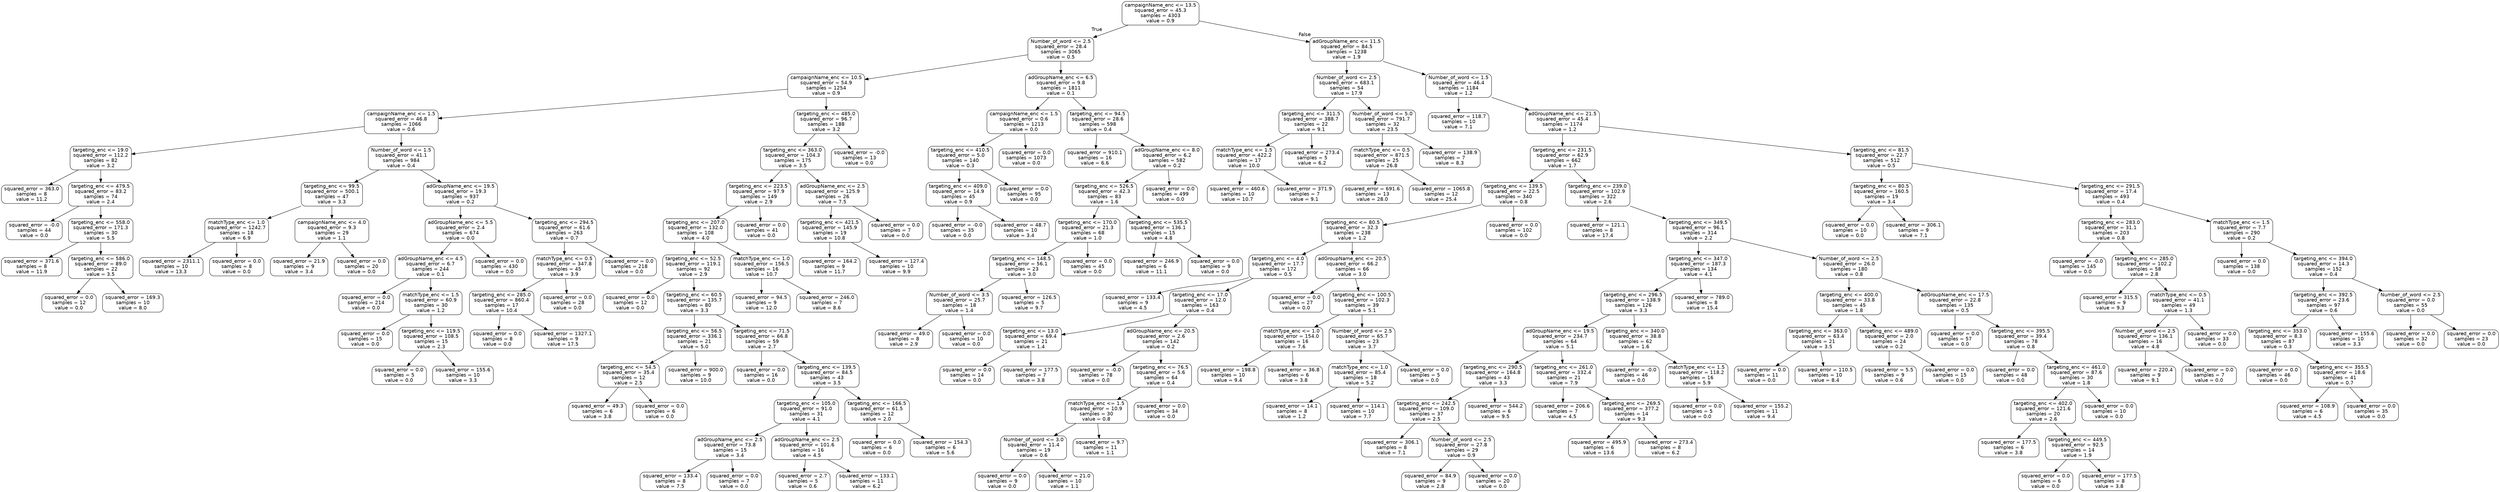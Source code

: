 digraph Tree {
node [shape=box, style="rounded", color="black", fontname="helvetica"] ;
edge [fontname="helvetica"] ;
0 [label="campaignName_enc <= 13.5\nsquared_error = 45.3\nsamples = 4303\nvalue = 0.9"] ;
1 [label="Number_of_word <= 2.5\nsquared_error = 28.4\nsamples = 3065\nvalue = 0.5"] ;
0 -> 1 [labeldistance=2.5, labelangle=45, headlabel="True"] ;
2 [label="campaignName_enc <= 10.5\nsquared_error = 54.9\nsamples = 1254\nvalue = 0.9"] ;
1 -> 2 ;
3 [label="campaignName_enc <= 1.5\nsquared_error = 46.8\nsamples = 1066\nvalue = 0.6"] ;
2 -> 3 ;
4 [label="targeting_enc <= 19.0\nsquared_error = 112.2\nsamples = 82\nvalue = 3.2"] ;
3 -> 4 ;
5 [label="squared_error = 363.0\nsamples = 8\nvalue = 11.2"] ;
4 -> 5 ;
6 [label="targeting_enc <= 479.5\nsquared_error = 83.2\nsamples = 74\nvalue = 2.4"] ;
4 -> 6 ;
7 [label="squared_error = -0.0\nsamples = 44\nvalue = 0.0"] ;
6 -> 7 ;
8 [label="targeting_enc <= 558.0\nsquared_error = 171.3\nsamples = 30\nvalue = 5.5"] ;
6 -> 8 ;
9 [label="squared_error = 371.6\nsamples = 8\nvalue = 11.9"] ;
8 -> 9 ;
10 [label="targeting_enc <= 586.0\nsquared_error = 89.0\nsamples = 22\nvalue = 3.5"] ;
8 -> 10 ;
11 [label="squared_error = 0.0\nsamples = 12\nvalue = 0.0"] ;
10 -> 11 ;
12 [label="squared_error = 169.3\nsamples = 10\nvalue = 8.0"] ;
10 -> 12 ;
13 [label="Number_of_word <= 1.5\nsquared_error = 41.1\nsamples = 984\nvalue = 0.4"] ;
3 -> 13 ;
14 [label="targeting_enc <= 99.5\nsquared_error = 500.1\nsamples = 47\nvalue = 3.3"] ;
13 -> 14 ;
15 [label="matchType_enc <= 1.0\nsquared_error = 1242.7\nsamples = 18\nvalue = 6.9"] ;
14 -> 15 ;
16 [label="squared_error = 2311.1\nsamples = 10\nvalue = 13.3"] ;
15 -> 16 ;
17 [label="squared_error = 0.0\nsamples = 8\nvalue = 0.0"] ;
15 -> 17 ;
18 [label="campaignName_enc <= 4.0\nsquared_error = 9.3\nsamples = 29\nvalue = 1.1"] ;
14 -> 18 ;
19 [label="squared_error = 21.9\nsamples = 9\nvalue = 3.4"] ;
18 -> 19 ;
20 [label="squared_error = 0.0\nsamples = 20\nvalue = 0.0"] ;
18 -> 20 ;
21 [label="adGroupName_enc <= 19.5\nsquared_error = 19.3\nsamples = 937\nvalue = 0.2"] ;
13 -> 21 ;
22 [label="adGroupName_enc <= 5.5\nsquared_error = 2.4\nsamples = 674\nvalue = 0.0"] ;
21 -> 22 ;
23 [label="adGroupName_enc <= 4.5\nsquared_error = 6.7\nsamples = 244\nvalue = 0.1"] ;
22 -> 23 ;
24 [label="squared_error = 0.0\nsamples = 214\nvalue = 0.0"] ;
23 -> 24 ;
25 [label="matchType_enc <= 1.5\nsquared_error = 60.9\nsamples = 30\nvalue = 1.2"] ;
23 -> 25 ;
26 [label="squared_error = 0.0\nsamples = 15\nvalue = 0.0"] ;
25 -> 26 ;
27 [label="targeting_enc <= 119.5\nsquared_error = 108.5\nsamples = 15\nvalue = 2.3"] ;
25 -> 27 ;
28 [label="squared_error = 0.0\nsamples = 5\nvalue = 0.0"] ;
27 -> 28 ;
29 [label="squared_error = 155.6\nsamples = 10\nvalue = 3.3"] ;
27 -> 29 ;
30 [label="squared_error = 0.0\nsamples = 430\nvalue = 0.0"] ;
22 -> 30 ;
31 [label="targeting_enc <= 294.5\nsquared_error = 61.6\nsamples = 263\nvalue = 0.7"] ;
21 -> 31 ;
32 [label="matchType_enc <= 0.5\nsquared_error = 347.8\nsamples = 45\nvalue = 3.9"] ;
31 -> 32 ;
33 [label="targeting_enc <= 285.0\nsquared_error = 860.4\nsamples = 17\nvalue = 10.4"] ;
32 -> 33 ;
34 [label="squared_error = 0.0\nsamples = 8\nvalue = 0.0"] ;
33 -> 34 ;
35 [label="squared_error = 1327.1\nsamples = 9\nvalue = 17.5"] ;
33 -> 35 ;
36 [label="squared_error = 0.0\nsamples = 28\nvalue = 0.0"] ;
32 -> 36 ;
37 [label="squared_error = 0.0\nsamples = 218\nvalue = 0.0"] ;
31 -> 37 ;
38 [label="targeting_enc <= 485.0\nsquared_error = 96.7\nsamples = 188\nvalue = 3.2"] ;
2 -> 38 ;
39 [label="targeting_enc <= 363.0\nsquared_error = 104.3\nsamples = 175\nvalue = 3.5"] ;
38 -> 39 ;
40 [label="targeting_enc <= 223.5\nsquared_error = 97.9\nsamples = 149\nvalue = 2.9"] ;
39 -> 40 ;
41 [label="targeting_enc <= 207.0\nsquared_error = 132.0\nsamples = 108\nvalue = 4.0"] ;
40 -> 41 ;
42 [label="targeting_enc <= 52.5\nsquared_error = 119.1\nsamples = 92\nvalue = 2.9"] ;
41 -> 42 ;
43 [label="squared_error = 0.0\nsamples = 12\nvalue = 0.0"] ;
42 -> 43 ;
44 [label="targeting_enc <= 60.5\nsquared_error = 135.7\nsamples = 80\nvalue = 3.3"] ;
42 -> 44 ;
45 [label="targeting_enc <= 56.5\nsquared_error = 336.1\nsamples = 21\nvalue = 5.0"] ;
44 -> 45 ;
46 [label="targeting_enc <= 54.5\nsquared_error = 35.4\nsamples = 12\nvalue = 2.5"] ;
45 -> 46 ;
47 [label="squared_error = 49.3\nsamples = 6\nvalue = 3.8"] ;
46 -> 47 ;
48 [label="squared_error = 0.0\nsamples = 6\nvalue = 0.0"] ;
46 -> 48 ;
49 [label="squared_error = 900.0\nsamples = 9\nvalue = 10.0"] ;
45 -> 49 ;
50 [label="targeting_enc <= 71.5\nsquared_error = 66.8\nsamples = 59\nvalue = 2.7"] ;
44 -> 50 ;
51 [label="squared_error = 0.0\nsamples = 16\nvalue = 0.0"] ;
50 -> 51 ;
52 [label="targeting_enc <= 139.5\nsquared_error = 84.5\nsamples = 43\nvalue = 3.5"] ;
50 -> 52 ;
53 [label="targeting_enc <= 105.0\nsquared_error = 91.0\nsamples = 31\nvalue = 4.1"] ;
52 -> 53 ;
54 [label="adGroupName_enc <= 2.5\nsquared_error = 73.8\nsamples = 15\nvalue = 3.4"] ;
53 -> 54 ;
55 [label="squared_error = 133.4\nsamples = 8\nvalue = 7.5"] ;
54 -> 55 ;
56 [label="squared_error = 0.0\nsamples = 7\nvalue = 0.0"] ;
54 -> 56 ;
57 [label="adGroupName_enc <= 2.5\nsquared_error = 101.6\nsamples = 16\nvalue = 4.5"] ;
53 -> 57 ;
58 [label="squared_error = 2.7\nsamples = 5\nvalue = 0.6"] ;
57 -> 58 ;
59 [label="squared_error = 133.1\nsamples = 11\nvalue = 6.2"] ;
57 -> 59 ;
60 [label="targeting_enc <= 166.5\nsquared_error = 61.5\nsamples = 12\nvalue = 2.0"] ;
52 -> 60 ;
61 [label="squared_error = 0.0\nsamples = 6\nvalue = 0.0"] ;
60 -> 61 ;
62 [label="squared_error = 154.3\nsamples = 6\nvalue = 5.6"] ;
60 -> 62 ;
63 [label="matchType_enc <= 1.0\nsquared_error = 156.5\nsamples = 16\nvalue = 10.7"] ;
41 -> 63 ;
64 [label="squared_error = 94.5\nsamples = 9\nvalue = 12.0"] ;
63 -> 64 ;
65 [label="squared_error = 246.0\nsamples = 7\nvalue = 8.6"] ;
63 -> 65 ;
66 [label="squared_error = 0.0\nsamples = 41\nvalue = 0.0"] ;
40 -> 66 ;
67 [label="adGroupName_enc <= 2.5\nsquared_error = 125.9\nsamples = 26\nvalue = 7.5"] ;
39 -> 67 ;
68 [label="targeting_enc <= 421.5\nsquared_error = 145.9\nsamples = 19\nvalue = 10.8"] ;
67 -> 68 ;
69 [label="squared_error = 164.2\nsamples = 9\nvalue = 11.7"] ;
68 -> 69 ;
70 [label="squared_error = 127.4\nsamples = 10\nvalue = 9.9"] ;
68 -> 70 ;
71 [label="squared_error = 0.0\nsamples = 7\nvalue = 0.0"] ;
67 -> 71 ;
72 [label="squared_error = -0.0\nsamples = 13\nvalue = 0.0"] ;
38 -> 72 ;
73 [label="adGroupName_enc <= 6.5\nsquared_error = 9.8\nsamples = 1811\nvalue = 0.1"] ;
1 -> 73 ;
74 [label="campaignName_enc <= 1.5\nsquared_error = 0.6\nsamples = 1213\nvalue = 0.0"] ;
73 -> 74 ;
75 [label="targeting_enc <= 410.5\nsquared_error = 5.0\nsamples = 140\nvalue = 0.3"] ;
74 -> 75 ;
76 [label="targeting_enc <= 409.0\nsquared_error = 14.9\nsamples = 45\nvalue = 0.9"] ;
75 -> 76 ;
77 [label="squared_error = -0.0\nsamples = 35\nvalue = 0.0"] ;
76 -> 77 ;
78 [label="squared_error = 48.7\nsamples = 10\nvalue = 3.4"] ;
76 -> 78 ;
79 [label="squared_error = 0.0\nsamples = 95\nvalue = 0.0"] ;
75 -> 79 ;
80 [label="squared_error = 0.0\nsamples = 1073\nvalue = 0.0"] ;
74 -> 80 ;
81 [label="targeting_enc <= 94.5\nsquared_error = 28.6\nsamples = 598\nvalue = 0.4"] ;
73 -> 81 ;
82 [label="squared_error = 910.1\nsamples = 16\nvalue = 6.6"] ;
81 -> 82 ;
83 [label="adGroupName_enc <= 8.0\nsquared_error = 6.2\nsamples = 582\nvalue = 0.2"] ;
81 -> 83 ;
84 [label="targeting_enc <= 526.5\nsquared_error = 42.3\nsamples = 83\nvalue = 1.6"] ;
83 -> 84 ;
85 [label="targeting_enc <= 170.0\nsquared_error = 21.3\nsamples = 68\nvalue = 1.0"] ;
84 -> 85 ;
86 [label="targeting_enc <= 148.5\nsquared_error = 56.1\nsamples = 23\nvalue = 3.0"] ;
85 -> 86 ;
87 [label="Number_of_word <= 3.5\nsquared_error = 25.7\nsamples = 18\nvalue = 1.4"] ;
86 -> 87 ;
88 [label="squared_error = 49.0\nsamples = 8\nvalue = 2.9"] ;
87 -> 88 ;
89 [label="squared_error = 0.0\nsamples = 10\nvalue = 0.0"] ;
87 -> 89 ;
90 [label="squared_error = 126.5\nsamples = 5\nvalue = 9.7"] ;
86 -> 90 ;
91 [label="squared_error = 0.0\nsamples = 45\nvalue = 0.0"] ;
85 -> 91 ;
92 [label="targeting_enc <= 535.5\nsquared_error = 136.1\nsamples = 15\nvalue = 4.8"] ;
84 -> 92 ;
93 [label="squared_error = 246.9\nsamples = 6\nvalue = 11.1"] ;
92 -> 93 ;
94 [label="squared_error = 0.0\nsamples = 9\nvalue = 0.0"] ;
92 -> 94 ;
95 [label="squared_error = 0.0\nsamples = 499\nvalue = 0.0"] ;
83 -> 95 ;
96 [label="adGroupName_enc <= 11.5\nsquared_error = 84.5\nsamples = 1238\nvalue = 1.9"] ;
0 -> 96 [labeldistance=2.5, labelangle=-45, headlabel="False"] ;
97 [label="Number_of_word <= 2.5\nsquared_error = 683.1\nsamples = 54\nvalue = 17.9"] ;
96 -> 97 ;
98 [label="targeting_enc <= 311.5\nsquared_error = 388.7\nsamples = 22\nvalue = 9.1"] ;
97 -> 98 ;
99 [label="matchType_enc <= 1.5\nsquared_error = 422.2\nsamples = 17\nvalue = 10.0"] ;
98 -> 99 ;
100 [label="squared_error = 460.6\nsamples = 10\nvalue = 10.7"] ;
99 -> 100 ;
101 [label="squared_error = 371.9\nsamples = 7\nvalue = 9.1"] ;
99 -> 101 ;
102 [label="squared_error = 273.4\nsamples = 5\nvalue = 6.2"] ;
98 -> 102 ;
103 [label="Number_of_word <= 5.0\nsquared_error = 791.7\nsamples = 32\nvalue = 23.5"] ;
97 -> 103 ;
104 [label="matchType_enc <= 0.5\nsquared_error = 871.5\nsamples = 25\nvalue = 26.8"] ;
103 -> 104 ;
105 [label="squared_error = 691.6\nsamples = 13\nvalue = 28.0"] ;
104 -> 105 ;
106 [label="squared_error = 1065.8\nsamples = 12\nvalue = 25.4"] ;
104 -> 106 ;
107 [label="squared_error = 138.9\nsamples = 7\nvalue = 8.3"] ;
103 -> 107 ;
108 [label="Number_of_word <= 1.5\nsquared_error = 46.4\nsamples = 1184\nvalue = 1.2"] ;
96 -> 108 ;
109 [label="squared_error = 118.7\nsamples = 10\nvalue = 7.1"] ;
108 -> 109 ;
110 [label="adGroupName_enc <= 21.5\nsquared_error = 45.4\nsamples = 1174\nvalue = 1.2"] ;
108 -> 110 ;
111 [label="targeting_enc <= 231.5\nsquared_error = 62.9\nsamples = 662\nvalue = 1.7"] ;
110 -> 111 ;
112 [label="targeting_enc <= 139.5\nsquared_error = 22.5\nsamples = 340\nvalue = 0.8"] ;
111 -> 112 ;
113 [label="targeting_enc <= 80.5\nsquared_error = 32.3\nsamples = 238\nvalue = 1.2"] ;
112 -> 113 ;
114 [label="targeting_enc <= 4.0\nsquared_error = 17.7\nsamples = 172\nvalue = 0.5"] ;
113 -> 114 ;
115 [label="squared_error = 133.4\nsamples = 9\nvalue = 4.5"] ;
114 -> 115 ;
116 [label="targeting_enc <= 17.0\nsquared_error = 12.0\nsamples = 163\nvalue = 0.4"] ;
114 -> 116 ;
117 [label="targeting_enc <= 13.0\nsquared_error = 69.4\nsamples = 21\nvalue = 1.4"] ;
116 -> 117 ;
118 [label="squared_error = 0.0\nsamples = 14\nvalue = 0.0"] ;
117 -> 118 ;
119 [label="squared_error = 177.5\nsamples = 7\nvalue = 3.8"] ;
117 -> 119 ;
120 [label="adGroupName_enc <= 20.5\nsquared_error = 2.6\nsamples = 142\nvalue = 0.2"] ;
116 -> 120 ;
121 [label="squared_error = -0.0\nsamples = 78\nvalue = 0.0"] ;
120 -> 121 ;
122 [label="targeting_enc <= 76.5\nsquared_error = 5.6\nsamples = 64\nvalue = 0.4"] ;
120 -> 122 ;
123 [label="matchType_enc <= 1.5\nsquared_error = 10.9\nsamples = 30\nvalue = 0.8"] ;
122 -> 123 ;
124 [label="Number_of_word <= 3.0\nsquared_error = 11.4\nsamples = 19\nvalue = 0.6"] ;
123 -> 124 ;
125 [label="squared_error = 0.0\nsamples = 9\nvalue = 0.0"] ;
124 -> 125 ;
126 [label="squared_error = 21.0\nsamples = 10\nvalue = 1.1"] ;
124 -> 126 ;
127 [label="squared_error = 9.7\nsamples = 11\nvalue = 1.1"] ;
123 -> 127 ;
128 [label="squared_error = 0.0\nsamples = 34\nvalue = 0.0"] ;
122 -> 128 ;
129 [label="adGroupName_enc <= 20.5\nsquared_error = 66.2\nsamples = 66\nvalue = 3.0"] ;
113 -> 129 ;
130 [label="squared_error = 0.0\nsamples = 27\nvalue = 0.0"] ;
129 -> 130 ;
131 [label="targeting_enc <= 100.5\nsquared_error = 102.3\nsamples = 39\nvalue = 5.1"] ;
129 -> 131 ;
132 [label="matchType_enc <= 1.0\nsquared_error = 154.0\nsamples = 16\nvalue = 7.6"] ;
131 -> 132 ;
133 [label="squared_error = 198.8\nsamples = 10\nvalue = 9.4"] ;
132 -> 133 ;
134 [label="squared_error = 36.8\nsamples = 6\nvalue = 3.8"] ;
132 -> 134 ;
135 [label="Number_of_word <= 2.5\nsquared_error = 65.7\nsamples = 23\nvalue = 3.7"] ;
131 -> 135 ;
136 [label="matchType_enc <= 1.0\nsquared_error = 85.4\nsamples = 18\nvalue = 5.2"] ;
135 -> 136 ;
137 [label="squared_error = 14.1\nsamples = 8\nvalue = 1.2"] ;
136 -> 137 ;
138 [label="squared_error = 114.1\nsamples = 10\nvalue = 7.7"] ;
136 -> 138 ;
139 [label="squared_error = 0.0\nsamples = 5\nvalue = 0.0"] ;
135 -> 139 ;
140 [label="squared_error = 0.0\nsamples = 102\nvalue = 0.0"] ;
112 -> 140 ;
141 [label="targeting_enc <= 239.0\nsquared_error = 102.9\nsamples = 322\nvalue = 2.6"] ;
111 -> 141 ;
142 [label="squared_error = 121.1\nsamples = 8\nvalue = 17.4"] ;
141 -> 142 ;
143 [label="targeting_enc <= 349.5\nsquared_error = 96.1\nsamples = 314\nvalue = 2.2"] ;
141 -> 143 ;
144 [label="targeting_enc <= 347.0\nsquared_error = 187.3\nsamples = 134\nvalue = 4.1"] ;
143 -> 144 ;
145 [label="targeting_enc <= 296.5\nsquared_error = 138.9\nsamples = 126\nvalue = 3.3"] ;
144 -> 145 ;
146 [label="adGroupName_enc <= 19.5\nsquared_error = 234.7\nsamples = 64\nvalue = 5.1"] ;
145 -> 146 ;
147 [label="targeting_enc <= 290.5\nsquared_error = 164.8\nsamples = 43\nvalue = 3.3"] ;
146 -> 147 ;
148 [label="targeting_enc <= 242.5\nsquared_error = 109.0\nsamples = 37\nvalue = 2.5"] ;
147 -> 148 ;
149 [label="squared_error = 306.1\nsamples = 8\nvalue = 7.1"] ;
148 -> 149 ;
150 [label="Number_of_word <= 2.5\nsquared_error = 27.8\nsamples = 29\nvalue = 0.9"] ;
148 -> 150 ;
151 [label="squared_error = 84.9\nsamples = 9\nvalue = 2.8"] ;
150 -> 151 ;
152 [label="squared_error = 0.0\nsamples = 20\nvalue = 0.0"] ;
150 -> 152 ;
153 [label="squared_error = 544.2\nsamples = 6\nvalue = 9.5"] ;
147 -> 153 ;
154 [label="targeting_enc <= 261.0\nsquared_error = 332.4\nsamples = 21\nvalue = 7.9"] ;
146 -> 154 ;
155 [label="squared_error = 206.6\nsamples = 7\nvalue = 4.5"] ;
154 -> 155 ;
156 [label="targeting_enc <= 269.5\nsquared_error = 377.2\nsamples = 14\nvalue = 9.3"] ;
154 -> 156 ;
157 [label="squared_error = 495.9\nsamples = 6\nvalue = 13.6"] ;
156 -> 157 ;
158 [label="squared_error = 273.4\nsamples = 8\nvalue = 6.2"] ;
156 -> 158 ;
159 [label="targeting_enc <= 340.0\nsquared_error = 38.8\nsamples = 62\nvalue = 1.6"] ;
145 -> 159 ;
160 [label="squared_error = -0.0\nsamples = 46\nvalue = 0.0"] ;
159 -> 160 ;
161 [label="matchType_enc <= 1.5\nsquared_error = 118.2\nsamples = 16\nvalue = 5.9"] ;
159 -> 161 ;
162 [label="squared_error = 0.0\nsamples = 5\nvalue = 0.0"] ;
161 -> 162 ;
163 [label="squared_error = 155.2\nsamples = 11\nvalue = 9.4"] ;
161 -> 163 ;
164 [label="squared_error = 789.0\nsamples = 8\nvalue = 15.4"] ;
144 -> 164 ;
165 [label="Number_of_word <= 2.5\nsquared_error = 26.0\nsamples = 180\nvalue = 0.8"] ;
143 -> 165 ;
166 [label="targeting_enc <= 400.0\nsquared_error = 33.8\nsamples = 45\nvalue = 1.8"] ;
165 -> 166 ;
167 [label="targeting_enc <= 363.0\nsquared_error = 63.4\nsamples = 21\nvalue = 3.5"] ;
166 -> 167 ;
168 [label="squared_error = 0.0\nsamples = 11\nvalue = 0.0"] ;
167 -> 168 ;
169 [label="squared_error = 110.5\nsamples = 10\nvalue = 8.4"] ;
167 -> 169 ;
170 [label="targeting_enc <= 489.0\nsquared_error = 2.0\nsamples = 24\nvalue = 0.2"] ;
166 -> 170 ;
171 [label="squared_error = 5.5\nsamples = 9\nvalue = 0.6"] ;
170 -> 171 ;
172 [label="squared_error = 0.0\nsamples = 15\nvalue = 0.0"] ;
170 -> 172 ;
173 [label="adGroupName_enc <= 17.5\nsquared_error = 22.8\nsamples = 135\nvalue = 0.5"] ;
165 -> 173 ;
174 [label="squared_error = 0.0\nsamples = 57\nvalue = 0.0"] ;
173 -> 174 ;
175 [label="targeting_enc <= 395.5\nsquared_error = 39.4\nsamples = 78\nvalue = 0.8"] ;
173 -> 175 ;
176 [label="squared_error = 0.0\nsamples = 48\nvalue = 0.0"] ;
175 -> 176 ;
177 [label="targeting_enc <= 461.0\nsquared_error = 87.6\nsamples = 30\nvalue = 1.8"] ;
175 -> 177 ;
178 [label="targeting_enc <= 402.0\nsquared_error = 121.6\nsamples = 20\nvalue = 2.6"] ;
177 -> 178 ;
179 [label="squared_error = 177.5\nsamples = 6\nvalue = 3.8"] ;
178 -> 179 ;
180 [label="targeting_enc <= 449.5\nsquared_error = 92.5\nsamples = 14\nvalue = 1.9"] ;
178 -> 180 ;
181 [label="squared_error = 0.0\nsamples = 6\nvalue = 0.0"] ;
180 -> 181 ;
182 [label="squared_error = 177.5\nsamples = 8\nvalue = 3.8"] ;
180 -> 182 ;
183 [label="squared_error = 0.0\nsamples = 10\nvalue = 0.0"] ;
177 -> 183 ;
184 [label="targeting_enc <= 81.5\nsquared_error = 22.7\nsamples = 512\nvalue = 0.5"] ;
110 -> 184 ;
185 [label="targeting_enc <= 80.5\nsquared_error = 160.5\nsamples = 19\nvalue = 3.4"] ;
184 -> 185 ;
186 [label="squared_error = 0.0\nsamples = 10\nvalue = 0.0"] ;
185 -> 186 ;
187 [label="squared_error = 306.1\nsamples = 9\nvalue = 7.1"] ;
185 -> 187 ;
188 [label="targeting_enc <= 291.5\nsquared_error = 17.4\nsamples = 493\nvalue = 0.4"] ;
184 -> 188 ;
189 [label="targeting_enc <= 283.0\nsquared_error = 31.1\nsamples = 203\nvalue = 0.8"] ;
188 -> 189 ;
190 [label="squared_error = -0.0\nsamples = 145\nvalue = 0.0"] ;
189 -> 190 ;
191 [label="targeting_enc <= 285.0\nsquared_error = 102.2\nsamples = 58\nvalue = 2.8"] ;
189 -> 191 ;
192 [label="squared_error = 315.5\nsamples = 9\nvalue = 9.3"] ;
191 -> 192 ;
193 [label="matchType_enc <= 0.5\nsquared_error = 41.1\nsamples = 49\nvalue = 1.3"] ;
191 -> 193 ;
194 [label="Number_of_word <= 2.5\nsquared_error = 136.1\nsamples = 16\nvalue = 4.8"] ;
193 -> 194 ;
195 [label="squared_error = 220.4\nsamples = 9\nvalue = 9.1"] ;
194 -> 195 ;
196 [label="squared_error = 0.0\nsamples = 7\nvalue = 0.0"] ;
194 -> 196 ;
197 [label="squared_error = 0.0\nsamples = 33\nvalue = 0.0"] ;
193 -> 197 ;
198 [label="matchType_enc <= 1.5\nsquared_error = 7.7\nsamples = 290\nvalue = 0.2"] ;
188 -> 198 ;
199 [label="squared_error = 0.0\nsamples = 138\nvalue = 0.0"] ;
198 -> 199 ;
200 [label="targeting_enc <= 394.0\nsquared_error = 14.3\nsamples = 152\nvalue = 0.4"] ;
198 -> 200 ;
201 [label="targeting_enc <= 392.5\nsquared_error = 23.6\nsamples = 97\nvalue = 0.6"] ;
200 -> 201 ;
202 [label="targeting_enc <= 353.0\nsquared_error = 8.3\nsamples = 87\nvalue = 0.3"] ;
201 -> 202 ;
203 [label="squared_error = 0.0\nsamples = 46\nvalue = 0.0"] ;
202 -> 203 ;
204 [label="targeting_enc <= 355.5\nsquared_error = 18.6\nsamples = 41\nvalue = 0.7"] ;
202 -> 204 ;
205 [label="squared_error = 108.9\nsamples = 6\nvalue = 4.5"] ;
204 -> 205 ;
206 [label="squared_error = 0.0\nsamples = 35\nvalue = 0.0"] ;
204 -> 206 ;
207 [label="squared_error = 155.6\nsamples = 10\nvalue = 3.3"] ;
201 -> 207 ;
208 [label="Number_of_word <= 2.5\nsquared_error = 0.0\nsamples = 55\nvalue = 0.0"] ;
200 -> 208 ;
209 [label="squared_error = 0.0\nsamples = 32\nvalue = 0.0"] ;
208 -> 209 ;
210 [label="squared_error = 0.0\nsamples = 23\nvalue = 0.0"] ;
208 -> 210 ;
}